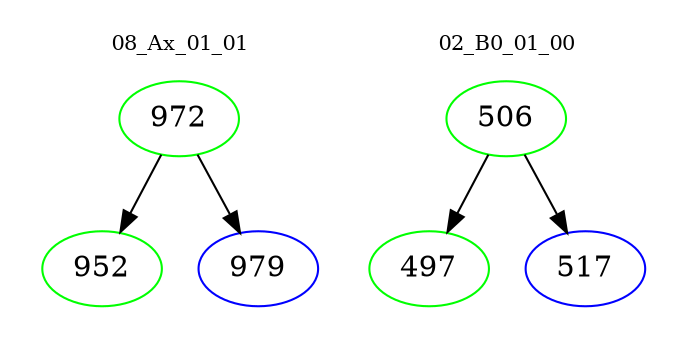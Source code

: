 digraph{
subgraph cluster_0 {
color = white
label = "08_Ax_01_01";
fontsize=10;
T0_972 [label="972", color="green"]
T0_972 -> T0_952 [color="black"]
T0_952 [label="952", color="green"]
T0_972 -> T0_979 [color="black"]
T0_979 [label="979", color="blue"]
}
subgraph cluster_1 {
color = white
label = "02_B0_01_00";
fontsize=10;
T1_506 [label="506", color="green"]
T1_506 -> T1_497 [color="black"]
T1_497 [label="497", color="green"]
T1_506 -> T1_517 [color="black"]
T1_517 [label="517", color="blue"]
}
}
